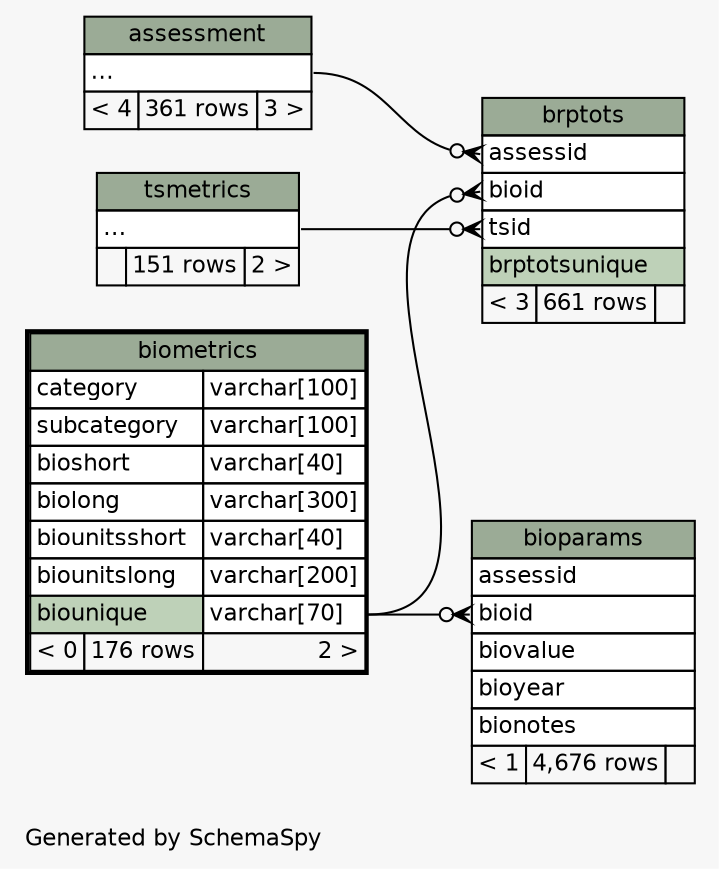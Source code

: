 // dot 2.28.0 on Mac OS X 10.6.8
// SchemaSpy rev 590
digraph "twoDegreesRelationshipsDiagram" {
  graph [
    rankdir="RL"
    bgcolor="#f7f7f7"
    label="\nGenerated by SchemaSpy"
    labeljust="l"
    nodesep="0.18"
    ranksep="0.46"
    fontname="Helvetica"
    fontsize="11"
  ];
  node [
    fontname="Helvetica"
    fontsize="11"
    shape="plaintext"
  ];
  edge [
    arrowsize="0.8"
  ];
  "bioparams":"bioid":w -> "biometrics":"biounique.type":e [arrowhead=none dir=back arrowtail=crowodot];
  "brptots":"assessid":w -> "assessment":"elipses":e [arrowhead=none dir=back arrowtail=crowodot];
  "brptots":"bioid":w -> "biometrics":"biounique.type":e [arrowhead=none dir=back arrowtail=crowodot];
  "brptots":"tsid":w -> "tsmetrics":"elipses":e [arrowhead=none dir=back arrowtail=crowodot];
  "assessment" [
    label=<
    <TABLE BORDER="0" CELLBORDER="1" CELLSPACING="0" BGCOLOR="#ffffff">
      <TR><TD COLSPAN="3" BGCOLOR="#9bab96" ALIGN="CENTER">assessment</TD></TR>
      <TR><TD PORT="elipses" COLSPAN="3" ALIGN="LEFT">...</TD></TR>
      <TR><TD ALIGN="LEFT" BGCOLOR="#f7f7f7">&lt; 4</TD><TD ALIGN="RIGHT" BGCOLOR="#f7f7f7">361 rows</TD><TD ALIGN="RIGHT" BGCOLOR="#f7f7f7">3 &gt;</TD></TR>
    </TABLE>>
    URL="assessment.html"
    tooltip="assessment"
  ];
  "biometrics" [
    label=<
    <TABLE BORDER="2" CELLBORDER="1" CELLSPACING="0" BGCOLOR="#ffffff">
      <TR><TD COLSPAN="3" BGCOLOR="#9bab96" ALIGN="CENTER">biometrics</TD></TR>
      <TR><TD PORT="category" COLSPAN="2" ALIGN="LEFT">category</TD><TD PORT="category.type" ALIGN="LEFT">varchar[100]</TD></TR>
      <TR><TD PORT="subcategory" COLSPAN="2" ALIGN="LEFT">subcategory</TD><TD PORT="subcategory.type" ALIGN="LEFT">varchar[100]</TD></TR>
      <TR><TD PORT="bioshort" COLSPAN="2" ALIGN="LEFT">bioshort</TD><TD PORT="bioshort.type" ALIGN="LEFT">varchar[40]</TD></TR>
      <TR><TD PORT="biolong" COLSPAN="2" ALIGN="LEFT">biolong</TD><TD PORT="biolong.type" ALIGN="LEFT">varchar[300]</TD></TR>
      <TR><TD PORT="biounitsshort" COLSPAN="2" ALIGN="LEFT">biounitsshort</TD><TD PORT="biounitsshort.type" ALIGN="LEFT">varchar[40]</TD></TR>
      <TR><TD PORT="biounitslong" COLSPAN="2" ALIGN="LEFT">biounitslong</TD><TD PORT="biounitslong.type" ALIGN="LEFT">varchar[200]</TD></TR>
      <TR><TD PORT="biounique" COLSPAN="2" BGCOLOR="#bed1b8" ALIGN="LEFT">biounique</TD><TD PORT="biounique.type" ALIGN="LEFT">varchar[70]</TD></TR>
      <TR><TD ALIGN="LEFT" BGCOLOR="#f7f7f7">&lt; 0</TD><TD ALIGN="RIGHT" BGCOLOR="#f7f7f7">176 rows</TD><TD ALIGN="RIGHT" BGCOLOR="#f7f7f7">2 &gt;</TD></TR>
    </TABLE>>
    URL="biometrics.html"
    tooltip="biometrics"
  ];
  "bioparams" [
    label=<
    <TABLE BORDER="0" CELLBORDER="1" CELLSPACING="0" BGCOLOR="#ffffff">
      <TR><TD COLSPAN="3" BGCOLOR="#9bab96" ALIGN="CENTER">bioparams</TD></TR>
      <TR><TD PORT="assessid" COLSPAN="3" ALIGN="LEFT">assessid</TD></TR>
      <TR><TD PORT="bioid" COLSPAN="3" ALIGN="LEFT">bioid</TD></TR>
      <TR><TD PORT="biovalue" COLSPAN="3" ALIGN="LEFT">biovalue</TD></TR>
      <TR><TD PORT="bioyear" COLSPAN="3" ALIGN="LEFT">bioyear</TD></TR>
      <TR><TD PORT="bionotes" COLSPAN="3" ALIGN="LEFT">bionotes</TD></TR>
      <TR><TD ALIGN="LEFT" BGCOLOR="#f7f7f7">&lt; 1</TD><TD ALIGN="RIGHT" BGCOLOR="#f7f7f7">4,676 rows</TD><TD ALIGN="RIGHT" BGCOLOR="#f7f7f7">  </TD></TR>
    </TABLE>>
    URL="bioparams.html"
    tooltip="bioparams"
  ];
  "brptots" [
    label=<
    <TABLE BORDER="0" CELLBORDER="1" CELLSPACING="0" BGCOLOR="#ffffff">
      <TR><TD COLSPAN="3" BGCOLOR="#9bab96" ALIGN="CENTER">brptots</TD></TR>
      <TR><TD PORT="assessid" COLSPAN="3" ALIGN="LEFT">assessid</TD></TR>
      <TR><TD PORT="bioid" COLSPAN="3" ALIGN="LEFT">bioid</TD></TR>
      <TR><TD PORT="tsid" COLSPAN="3" ALIGN="LEFT">tsid</TD></TR>
      <TR><TD PORT="brptotsunique" COLSPAN="3" BGCOLOR="#bed1b8" ALIGN="LEFT">brptotsunique</TD></TR>
      <TR><TD ALIGN="LEFT" BGCOLOR="#f7f7f7">&lt; 3</TD><TD ALIGN="RIGHT" BGCOLOR="#f7f7f7">661 rows</TD><TD ALIGN="RIGHT" BGCOLOR="#f7f7f7">  </TD></TR>
    </TABLE>>
    URL="brptots.html"
    tooltip="brptots"
  ];
  "tsmetrics" [
    label=<
    <TABLE BORDER="0" CELLBORDER="1" CELLSPACING="0" BGCOLOR="#ffffff">
      <TR><TD COLSPAN="3" BGCOLOR="#9bab96" ALIGN="CENTER">tsmetrics</TD></TR>
      <TR><TD PORT="elipses" COLSPAN="3" ALIGN="LEFT">...</TD></TR>
      <TR><TD ALIGN="LEFT" BGCOLOR="#f7f7f7">  </TD><TD ALIGN="RIGHT" BGCOLOR="#f7f7f7">151 rows</TD><TD ALIGN="RIGHT" BGCOLOR="#f7f7f7">2 &gt;</TD></TR>
    </TABLE>>
    URL="tsmetrics.html"
    tooltip="tsmetrics"
  ];
}
